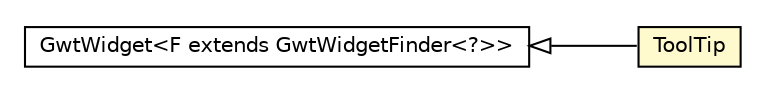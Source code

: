 #!/usr/local/bin/dot
#
# Class diagram 
# Generated by UMLGraph version R5_6-24-gf6e263 (http://www.umlgraph.org/)
#

digraph G {
	edge [fontname="Helvetica",fontsize=10,labelfontname="Helvetica",labelfontsize=10];
	node [fontname="Helvetica",fontsize=10,shape=plaintext];
	nodesep=0.25;
	ranksep=0.5;
	rankdir=LR;
	// org.senchalabs.gwt.gwtdriver.gxt.models.ToolTip
	c462 [label=<<table title="org.senchalabs.gwt.gwtdriver.gxt.models.ToolTip" border="0" cellborder="1" cellspacing="0" cellpadding="2" port="p" bgcolor="lemonChiffon" href="./ToolTip.html">
		<tr><td><table border="0" cellspacing="0" cellpadding="1">
<tr><td align="center" balign="center"> ToolTip </td></tr>
		</table></td></tr>
		</table>>, URL="./ToolTip.html", fontname="Helvetica", fontcolor="black", fontsize=10.0];
	//org.senchalabs.gwt.gwtdriver.gxt.models.ToolTip extends org.senchalabs.gwt.gwtdriver.models.GwtWidget<org.senchalabs.gwt.gwtdriver.gxt.models.ToolTip.ToolTipFinder>
	c479:p -> c462:p [dir=back,arrowtail=empty];
	// org.senchalabs.gwt.gwtdriver.models.GwtWidget<F extends org.senchalabs.gwt.gwtdriver.models.GwtWidgetFinder<?>>
	c479 [label=<<table title="org.senchalabs.gwt.gwtdriver.models.GwtWidget" border="0" cellborder="1" cellspacing="0" cellpadding="2" port="p" href="http://java.sun.com/j2se/1.4.2/docs/api/org/senchalabs/gwt/gwtdriver/models/GwtWidget.html">
		<tr><td><table border="0" cellspacing="0" cellpadding="1">
<tr><td align="center" balign="center"> GwtWidget&lt;F extends GwtWidgetFinder&lt;?&gt;&gt; </td></tr>
		</table></td></tr>
		</table>>, URL="http://java.sun.com/j2se/1.4.2/docs/api/org/senchalabs/gwt/gwtdriver/models/GwtWidget.html", fontname="Helvetica", fontcolor="black", fontsize=10.0];
}

